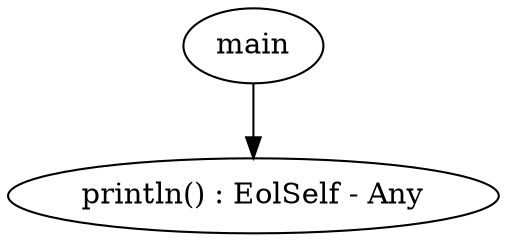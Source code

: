 strict digraph G {
  main [ label="main" ];
  println_____EolSelf___Any [ label="println() : EolSelf - Any" ];
  main -> println_____EolSelf___Any [ label="" ];
}
